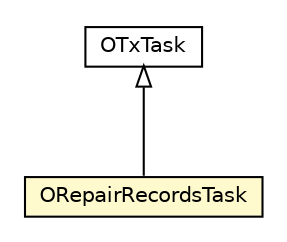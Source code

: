#!/usr/local/bin/dot
#
# Class diagram 
# Generated by UMLGraph version R5_6-24-gf6e263 (http://www.umlgraph.org/)
#

digraph G {
	edge [fontname="Helvetica",fontsize=10,labelfontname="Helvetica",labelfontsize=10];
	node [fontname="Helvetica",fontsize=10,shape=plaintext];
	nodesep=0.25;
	ranksep=0.5;
	// com.orientechnologies.orient.server.distributed.impl.task.ORepairRecordsTask
	c3143642 [label=<<table title="com.orientechnologies.orient.server.distributed.impl.task.ORepairRecordsTask" border="0" cellborder="1" cellspacing="0" cellpadding="2" port="p" bgcolor="lemonChiffon" href="./ORepairRecordsTask.html">
		<tr><td><table border="0" cellspacing="0" cellpadding="1">
<tr><td align="center" balign="center"> ORepairRecordsTask </td></tr>
		</table></td></tr>
		</table>>, URL="./ORepairRecordsTask.html", fontname="Helvetica", fontcolor="black", fontsize=10.0];
	// com.orientechnologies.orient.server.distributed.impl.task.OTxTask
	c3143654 [label=<<table title="com.orientechnologies.orient.server.distributed.impl.task.OTxTask" border="0" cellborder="1" cellspacing="0" cellpadding="2" port="p" href="./OTxTask.html">
		<tr><td><table border="0" cellspacing="0" cellpadding="1">
<tr><td align="center" balign="center"> OTxTask </td></tr>
		</table></td></tr>
		</table>>, URL="./OTxTask.html", fontname="Helvetica", fontcolor="black", fontsize=10.0];
	//com.orientechnologies.orient.server.distributed.impl.task.ORepairRecordsTask extends com.orientechnologies.orient.server.distributed.impl.task.OTxTask
	c3143654:p -> c3143642:p [dir=back,arrowtail=empty];
}

